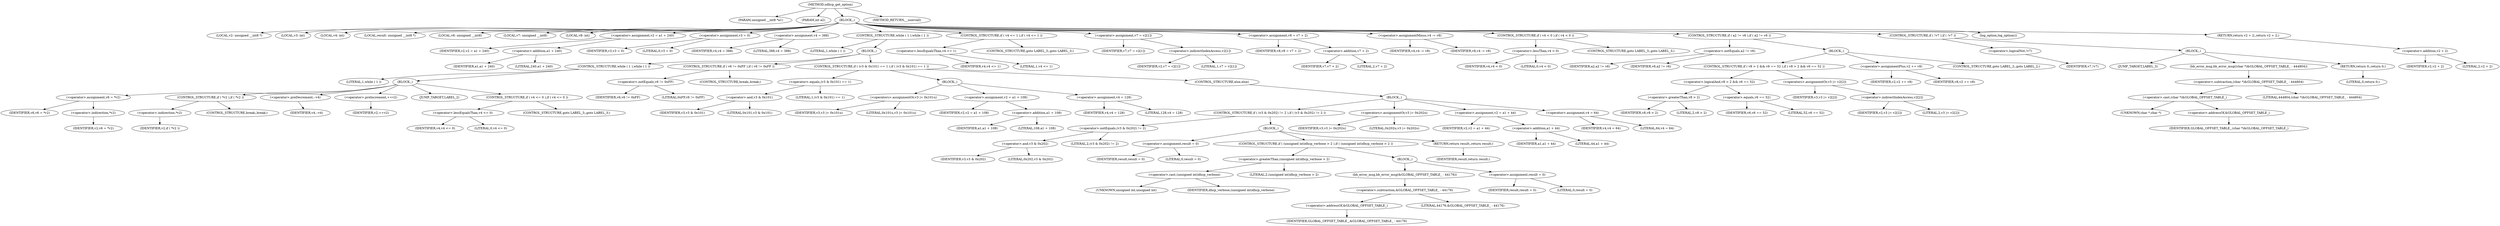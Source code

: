 digraph udhcp_get_option {  
"1000108" [label = "(METHOD,udhcp_get_option)" ]
"1000109" [label = "(PARAM,unsigned __int8 *a1)" ]
"1000110" [label = "(PARAM,int a2)" ]
"1000111" [label = "(BLOCK,,)" ]
"1000112" [label = "(LOCAL,v2: unsigned __int8 *)" ]
"1000113" [label = "(LOCAL,v3: int)" ]
"1000114" [label = "(LOCAL,v4: int)" ]
"1000115" [label = "(LOCAL,result: unsigned __int8 *)" ]
"1000116" [label = "(LOCAL,v6: unsigned __int8)" ]
"1000117" [label = "(LOCAL,v7: unsigned __int8)" ]
"1000118" [label = "(LOCAL,v8: int)" ]
"1000119" [label = "(<operator>.assignment,v2 = a1 + 240)" ]
"1000120" [label = "(IDENTIFIER,v2,v2 = a1 + 240)" ]
"1000121" [label = "(<operator>.addition,a1 + 240)" ]
"1000122" [label = "(IDENTIFIER,a1,a1 + 240)" ]
"1000123" [label = "(LITERAL,240,a1 + 240)" ]
"1000124" [label = "(<operator>.assignment,v3 = 0)" ]
"1000125" [label = "(IDENTIFIER,v3,v3 = 0)" ]
"1000126" [label = "(LITERAL,0,v3 = 0)" ]
"1000127" [label = "(<operator>.assignment,v4 = 388)" ]
"1000128" [label = "(IDENTIFIER,v4,v4 = 388)" ]
"1000129" [label = "(LITERAL,388,v4 = 388)" ]
"1000130" [label = "(CONTROL_STRUCTURE,while ( 1 ),while ( 1 ))" ]
"1000131" [label = "(LITERAL,1,while ( 1 ))" ]
"1000132" [label = "(BLOCK,,)" ]
"1000133" [label = "(CONTROL_STRUCTURE,while ( 1 ),while ( 1 ))" ]
"1000134" [label = "(LITERAL,1,while ( 1 ))" ]
"1000135" [label = "(BLOCK,,)" ]
"1000136" [label = "(<operator>.assignment,v6 = *v2)" ]
"1000137" [label = "(IDENTIFIER,v6,v6 = *v2)" ]
"1000138" [label = "(<operator>.indirection,*v2)" ]
"1000139" [label = "(IDENTIFIER,v2,v6 = *v2)" ]
"1000140" [label = "(CONTROL_STRUCTURE,if ( *v2 ),if ( *v2 ))" ]
"1000141" [label = "(<operator>.indirection,*v2)" ]
"1000142" [label = "(IDENTIFIER,v2,if ( *v2 ))" ]
"1000143" [label = "(CONTROL_STRUCTURE,break;,break;)" ]
"1000144" [label = "(<operator>.preDecrement,--v4)" ]
"1000145" [label = "(IDENTIFIER,v4,--v4)" ]
"1000146" [label = "(<operator>.preIncrement,++v2)" ]
"1000147" [label = "(IDENTIFIER,v2,++v2)" ]
"1000148" [label = "(JUMP_TARGET,LABEL_2)" ]
"1000149" [label = "(CONTROL_STRUCTURE,if ( v4 <= 0 ),if ( v4 <= 0 ))" ]
"1000150" [label = "(<operator>.lessEqualsThan,v4 <= 0)" ]
"1000151" [label = "(IDENTIFIER,v4,v4 <= 0)" ]
"1000152" [label = "(LITERAL,0,v4 <= 0)" ]
"1000153" [label = "(CONTROL_STRUCTURE,goto LABEL_3;,goto LABEL_3;)" ]
"1000154" [label = "(CONTROL_STRUCTURE,if ( v6 != 0xFF ),if ( v6 != 0xFF ))" ]
"1000155" [label = "(<operator>.notEquals,v6 != 0xFF)" ]
"1000156" [label = "(IDENTIFIER,v6,v6 != 0xFF)" ]
"1000157" [label = "(LITERAL,0xFF,v6 != 0xFF)" ]
"1000158" [label = "(CONTROL_STRUCTURE,break;,break;)" ]
"1000159" [label = "(CONTROL_STRUCTURE,if ( (v3 & 0x101) == 1 ),if ( (v3 & 0x101) == 1 ))" ]
"1000160" [label = "(<operator>.equals,(v3 & 0x101) == 1)" ]
"1000161" [label = "(<operator>.and,v3 & 0x101)" ]
"1000162" [label = "(IDENTIFIER,v3,v3 & 0x101)" ]
"1000163" [label = "(LITERAL,0x101,v3 & 0x101)" ]
"1000164" [label = "(LITERAL,1,(v3 & 0x101) == 1)" ]
"1000165" [label = "(BLOCK,,)" ]
"1000166" [label = "(<operators>.assignmentOr,v3 |= 0x101u)" ]
"1000167" [label = "(IDENTIFIER,v3,v3 |= 0x101u)" ]
"1000168" [label = "(LITERAL,0x101u,v3 |= 0x101u)" ]
"1000169" [label = "(<operator>.assignment,v2 = a1 + 108)" ]
"1000170" [label = "(IDENTIFIER,v2,v2 = a1 + 108)" ]
"1000171" [label = "(<operator>.addition,a1 + 108)" ]
"1000172" [label = "(IDENTIFIER,a1,a1 + 108)" ]
"1000173" [label = "(LITERAL,108,a1 + 108)" ]
"1000174" [label = "(<operator>.assignment,v4 = 128)" ]
"1000175" [label = "(IDENTIFIER,v4,v4 = 128)" ]
"1000176" [label = "(LITERAL,128,v4 = 128)" ]
"1000177" [label = "(CONTROL_STRUCTURE,else,else)" ]
"1000178" [label = "(BLOCK,,)" ]
"1000179" [label = "(CONTROL_STRUCTURE,if ( (v3 & 0x202) != 2 ),if ( (v3 & 0x202) != 2 ))" ]
"1000180" [label = "(<operator>.notEquals,(v3 & 0x202) != 2)" ]
"1000181" [label = "(<operator>.and,v3 & 0x202)" ]
"1000182" [label = "(IDENTIFIER,v3,v3 & 0x202)" ]
"1000183" [label = "(LITERAL,0x202,v3 & 0x202)" ]
"1000184" [label = "(LITERAL,2,(v3 & 0x202) != 2)" ]
"1000185" [label = "(BLOCK,,)" ]
"1000186" [label = "(<operator>.assignment,result = 0)" ]
"1000187" [label = "(IDENTIFIER,result,result = 0)" ]
"1000188" [label = "(LITERAL,0,result = 0)" ]
"1000189" [label = "(CONTROL_STRUCTURE,if ( (unsigned int)dhcp_verbose > 2 ),if ( (unsigned int)dhcp_verbose > 2 ))" ]
"1000190" [label = "(<operator>.greaterThan,(unsigned int)dhcp_verbose > 2)" ]
"1000191" [label = "(<operator>.cast,(unsigned int)dhcp_verbose)" ]
"1000192" [label = "(UNKNOWN,unsigned int,unsigned int)" ]
"1000193" [label = "(IDENTIFIER,dhcp_verbose,(unsigned int)dhcp_verbose)" ]
"1000194" [label = "(LITERAL,2,(unsigned int)dhcp_verbose > 2)" ]
"1000195" [label = "(BLOCK,,)" ]
"1000196" [label = "(bb_error_msg,bb_error_msg(&GLOBAL_OFFSET_TABLE_ - 44176))" ]
"1000197" [label = "(<operator>.subtraction,&GLOBAL_OFFSET_TABLE_ - 44176)" ]
"1000198" [label = "(<operator>.addressOf,&GLOBAL_OFFSET_TABLE_)" ]
"1000199" [label = "(IDENTIFIER,GLOBAL_OFFSET_TABLE_,&GLOBAL_OFFSET_TABLE_ - 44176)" ]
"1000200" [label = "(LITERAL,44176,&GLOBAL_OFFSET_TABLE_ - 44176)" ]
"1000201" [label = "(<operator>.assignment,result = 0)" ]
"1000202" [label = "(IDENTIFIER,result,result = 0)" ]
"1000203" [label = "(LITERAL,0,result = 0)" ]
"1000204" [label = "(RETURN,return result;,return result;)" ]
"1000205" [label = "(IDENTIFIER,result,return result;)" ]
"1000206" [label = "(<operators>.assignmentOr,v3 |= 0x202u)" ]
"1000207" [label = "(IDENTIFIER,v3,v3 |= 0x202u)" ]
"1000208" [label = "(LITERAL,0x202u,v3 |= 0x202u)" ]
"1000209" [label = "(<operator>.assignment,v2 = a1 + 44)" ]
"1000210" [label = "(IDENTIFIER,v2,v2 = a1 + 44)" ]
"1000211" [label = "(<operator>.addition,a1 + 44)" ]
"1000212" [label = "(IDENTIFIER,a1,a1 + 44)" ]
"1000213" [label = "(LITERAL,44,a1 + 44)" ]
"1000214" [label = "(<operator>.assignment,v4 = 64)" ]
"1000215" [label = "(IDENTIFIER,v4,v4 = 64)" ]
"1000216" [label = "(LITERAL,64,v4 = 64)" ]
"1000217" [label = "(CONTROL_STRUCTURE,if ( v4 <= 1 ),if ( v4 <= 1 ))" ]
"1000218" [label = "(<operator>.lessEqualsThan,v4 <= 1)" ]
"1000219" [label = "(IDENTIFIER,v4,v4 <= 1)" ]
"1000220" [label = "(LITERAL,1,v4 <= 1)" ]
"1000221" [label = "(CONTROL_STRUCTURE,goto LABEL_3;,goto LABEL_3;)" ]
"1000222" [label = "(<operator>.assignment,v7 = v2[1])" ]
"1000223" [label = "(IDENTIFIER,v7,v7 = v2[1])" ]
"1000224" [label = "(<operator>.indirectIndexAccess,v2[1])" ]
"1000225" [label = "(IDENTIFIER,v2,v7 = v2[1])" ]
"1000226" [label = "(LITERAL,1,v7 = v2[1])" ]
"1000227" [label = "(<operator>.assignment,v8 = v7 + 2)" ]
"1000228" [label = "(IDENTIFIER,v8,v8 = v7 + 2)" ]
"1000229" [label = "(<operator>.addition,v7 + 2)" ]
"1000230" [label = "(IDENTIFIER,v7,v7 + 2)" ]
"1000231" [label = "(LITERAL,2,v7 + 2)" ]
"1000232" [label = "(<operator>.assignmentMinus,v4 -= v8)" ]
"1000233" [label = "(IDENTIFIER,v4,v4 -= v8)" ]
"1000234" [label = "(IDENTIFIER,v8,v4 -= v8)" ]
"1000235" [label = "(CONTROL_STRUCTURE,if ( v4 < 0 ),if ( v4 < 0 ))" ]
"1000236" [label = "(<operator>.lessThan,v4 < 0)" ]
"1000237" [label = "(IDENTIFIER,v4,v4 < 0)" ]
"1000238" [label = "(LITERAL,0,v4 < 0)" ]
"1000239" [label = "(CONTROL_STRUCTURE,goto LABEL_3;,goto LABEL_3;)" ]
"1000240" [label = "(CONTROL_STRUCTURE,if ( a2 != v6 ),if ( a2 != v6 ))" ]
"1000241" [label = "(<operator>.notEquals,a2 != v6)" ]
"1000242" [label = "(IDENTIFIER,a2,a2 != v6)" ]
"1000243" [label = "(IDENTIFIER,v6,a2 != v6)" ]
"1000244" [label = "(BLOCK,,)" ]
"1000245" [label = "(CONTROL_STRUCTURE,if ( v8 > 2 && v6 == 52 ),if ( v8 > 2 && v6 == 52 ))" ]
"1000246" [label = "(<operator>.logicalAnd,v8 > 2 && v6 == 52)" ]
"1000247" [label = "(<operator>.greaterThan,v8 > 2)" ]
"1000248" [label = "(IDENTIFIER,v8,v8 > 2)" ]
"1000249" [label = "(LITERAL,2,v8 > 2)" ]
"1000250" [label = "(<operator>.equals,v6 == 52)" ]
"1000251" [label = "(IDENTIFIER,v6,v6 == 52)" ]
"1000252" [label = "(LITERAL,52,v6 == 52)" ]
"1000253" [label = "(<operators>.assignmentOr,v3 |= v2[2])" ]
"1000254" [label = "(IDENTIFIER,v3,v3 |= v2[2])" ]
"1000255" [label = "(<operator>.indirectIndexAccess,v2[2])" ]
"1000256" [label = "(IDENTIFIER,v2,v3 |= v2[2])" ]
"1000257" [label = "(LITERAL,2,v3 |= v2[2])" ]
"1000258" [label = "(<operator>.assignmentPlus,v2 += v8)" ]
"1000259" [label = "(IDENTIFIER,v2,v2 += v8)" ]
"1000260" [label = "(IDENTIFIER,v8,v2 += v8)" ]
"1000261" [label = "(CONTROL_STRUCTURE,goto LABEL_2;,goto LABEL_2;)" ]
"1000262" [label = "(CONTROL_STRUCTURE,if ( !v7 ),if ( !v7 ))" ]
"1000263" [label = "(<operator>.logicalNot,!v7)" ]
"1000264" [label = "(IDENTIFIER,v7,!v7)" ]
"1000265" [label = "(BLOCK,,)" ]
"1000266" [label = "(JUMP_TARGET,LABEL_3)" ]
"1000267" [label = "(bb_error_msg,bb_error_msg((char *)&GLOBAL_OFFSET_TABLE_ - 444804))" ]
"1000268" [label = "(<operator>.subtraction,(char *)&GLOBAL_OFFSET_TABLE_ - 444804)" ]
"1000269" [label = "(<operator>.cast,(char *)&GLOBAL_OFFSET_TABLE_)" ]
"1000270" [label = "(UNKNOWN,char *,char *)" ]
"1000271" [label = "(<operator>.addressOf,&GLOBAL_OFFSET_TABLE_)" ]
"1000272" [label = "(IDENTIFIER,GLOBAL_OFFSET_TABLE_,(char *)&GLOBAL_OFFSET_TABLE_)" ]
"1000273" [label = "(LITERAL,444804,(char *)&GLOBAL_OFFSET_TABLE_ - 444804)" ]
"1000274" [label = "(RETURN,return 0;,return 0;)" ]
"1000275" [label = "(LITERAL,0,return 0;)" ]
"1000276" [label = "(log_option,log_option())" ]
"1000277" [label = "(RETURN,return v2 + 2;,return v2 + 2;)" ]
"1000278" [label = "(<operator>.addition,v2 + 2)" ]
"1000279" [label = "(IDENTIFIER,v2,v2 + 2)" ]
"1000280" [label = "(LITERAL,2,v2 + 2)" ]
"1000281" [label = "(METHOD_RETURN,__usercall)" ]
  "1000108" -> "1000109" 
  "1000108" -> "1000110" 
  "1000108" -> "1000111" 
  "1000108" -> "1000281" 
  "1000111" -> "1000112" 
  "1000111" -> "1000113" 
  "1000111" -> "1000114" 
  "1000111" -> "1000115" 
  "1000111" -> "1000116" 
  "1000111" -> "1000117" 
  "1000111" -> "1000118" 
  "1000111" -> "1000119" 
  "1000111" -> "1000124" 
  "1000111" -> "1000127" 
  "1000111" -> "1000130" 
  "1000111" -> "1000217" 
  "1000111" -> "1000222" 
  "1000111" -> "1000227" 
  "1000111" -> "1000232" 
  "1000111" -> "1000235" 
  "1000111" -> "1000240" 
  "1000111" -> "1000262" 
  "1000111" -> "1000276" 
  "1000111" -> "1000277" 
  "1000119" -> "1000120" 
  "1000119" -> "1000121" 
  "1000121" -> "1000122" 
  "1000121" -> "1000123" 
  "1000124" -> "1000125" 
  "1000124" -> "1000126" 
  "1000127" -> "1000128" 
  "1000127" -> "1000129" 
  "1000130" -> "1000131" 
  "1000130" -> "1000132" 
  "1000132" -> "1000133" 
  "1000132" -> "1000154" 
  "1000132" -> "1000159" 
  "1000133" -> "1000134" 
  "1000133" -> "1000135" 
  "1000135" -> "1000136" 
  "1000135" -> "1000140" 
  "1000135" -> "1000144" 
  "1000135" -> "1000146" 
  "1000135" -> "1000148" 
  "1000135" -> "1000149" 
  "1000136" -> "1000137" 
  "1000136" -> "1000138" 
  "1000138" -> "1000139" 
  "1000140" -> "1000141" 
  "1000140" -> "1000143" 
  "1000141" -> "1000142" 
  "1000144" -> "1000145" 
  "1000146" -> "1000147" 
  "1000149" -> "1000150" 
  "1000149" -> "1000153" 
  "1000150" -> "1000151" 
  "1000150" -> "1000152" 
  "1000154" -> "1000155" 
  "1000154" -> "1000158" 
  "1000155" -> "1000156" 
  "1000155" -> "1000157" 
  "1000159" -> "1000160" 
  "1000159" -> "1000165" 
  "1000159" -> "1000177" 
  "1000160" -> "1000161" 
  "1000160" -> "1000164" 
  "1000161" -> "1000162" 
  "1000161" -> "1000163" 
  "1000165" -> "1000166" 
  "1000165" -> "1000169" 
  "1000165" -> "1000174" 
  "1000166" -> "1000167" 
  "1000166" -> "1000168" 
  "1000169" -> "1000170" 
  "1000169" -> "1000171" 
  "1000171" -> "1000172" 
  "1000171" -> "1000173" 
  "1000174" -> "1000175" 
  "1000174" -> "1000176" 
  "1000177" -> "1000178" 
  "1000178" -> "1000179" 
  "1000178" -> "1000206" 
  "1000178" -> "1000209" 
  "1000178" -> "1000214" 
  "1000179" -> "1000180" 
  "1000179" -> "1000185" 
  "1000180" -> "1000181" 
  "1000180" -> "1000184" 
  "1000181" -> "1000182" 
  "1000181" -> "1000183" 
  "1000185" -> "1000186" 
  "1000185" -> "1000189" 
  "1000185" -> "1000204" 
  "1000186" -> "1000187" 
  "1000186" -> "1000188" 
  "1000189" -> "1000190" 
  "1000189" -> "1000195" 
  "1000190" -> "1000191" 
  "1000190" -> "1000194" 
  "1000191" -> "1000192" 
  "1000191" -> "1000193" 
  "1000195" -> "1000196" 
  "1000195" -> "1000201" 
  "1000196" -> "1000197" 
  "1000197" -> "1000198" 
  "1000197" -> "1000200" 
  "1000198" -> "1000199" 
  "1000201" -> "1000202" 
  "1000201" -> "1000203" 
  "1000204" -> "1000205" 
  "1000206" -> "1000207" 
  "1000206" -> "1000208" 
  "1000209" -> "1000210" 
  "1000209" -> "1000211" 
  "1000211" -> "1000212" 
  "1000211" -> "1000213" 
  "1000214" -> "1000215" 
  "1000214" -> "1000216" 
  "1000217" -> "1000218" 
  "1000217" -> "1000221" 
  "1000218" -> "1000219" 
  "1000218" -> "1000220" 
  "1000222" -> "1000223" 
  "1000222" -> "1000224" 
  "1000224" -> "1000225" 
  "1000224" -> "1000226" 
  "1000227" -> "1000228" 
  "1000227" -> "1000229" 
  "1000229" -> "1000230" 
  "1000229" -> "1000231" 
  "1000232" -> "1000233" 
  "1000232" -> "1000234" 
  "1000235" -> "1000236" 
  "1000235" -> "1000239" 
  "1000236" -> "1000237" 
  "1000236" -> "1000238" 
  "1000240" -> "1000241" 
  "1000240" -> "1000244" 
  "1000241" -> "1000242" 
  "1000241" -> "1000243" 
  "1000244" -> "1000245" 
  "1000244" -> "1000258" 
  "1000244" -> "1000261" 
  "1000245" -> "1000246" 
  "1000245" -> "1000253" 
  "1000246" -> "1000247" 
  "1000246" -> "1000250" 
  "1000247" -> "1000248" 
  "1000247" -> "1000249" 
  "1000250" -> "1000251" 
  "1000250" -> "1000252" 
  "1000253" -> "1000254" 
  "1000253" -> "1000255" 
  "1000255" -> "1000256" 
  "1000255" -> "1000257" 
  "1000258" -> "1000259" 
  "1000258" -> "1000260" 
  "1000262" -> "1000263" 
  "1000262" -> "1000265" 
  "1000263" -> "1000264" 
  "1000265" -> "1000266" 
  "1000265" -> "1000267" 
  "1000265" -> "1000274" 
  "1000267" -> "1000268" 
  "1000268" -> "1000269" 
  "1000268" -> "1000273" 
  "1000269" -> "1000270" 
  "1000269" -> "1000271" 
  "1000271" -> "1000272" 
  "1000274" -> "1000275" 
  "1000277" -> "1000278" 
  "1000278" -> "1000279" 
  "1000278" -> "1000280" 
}
